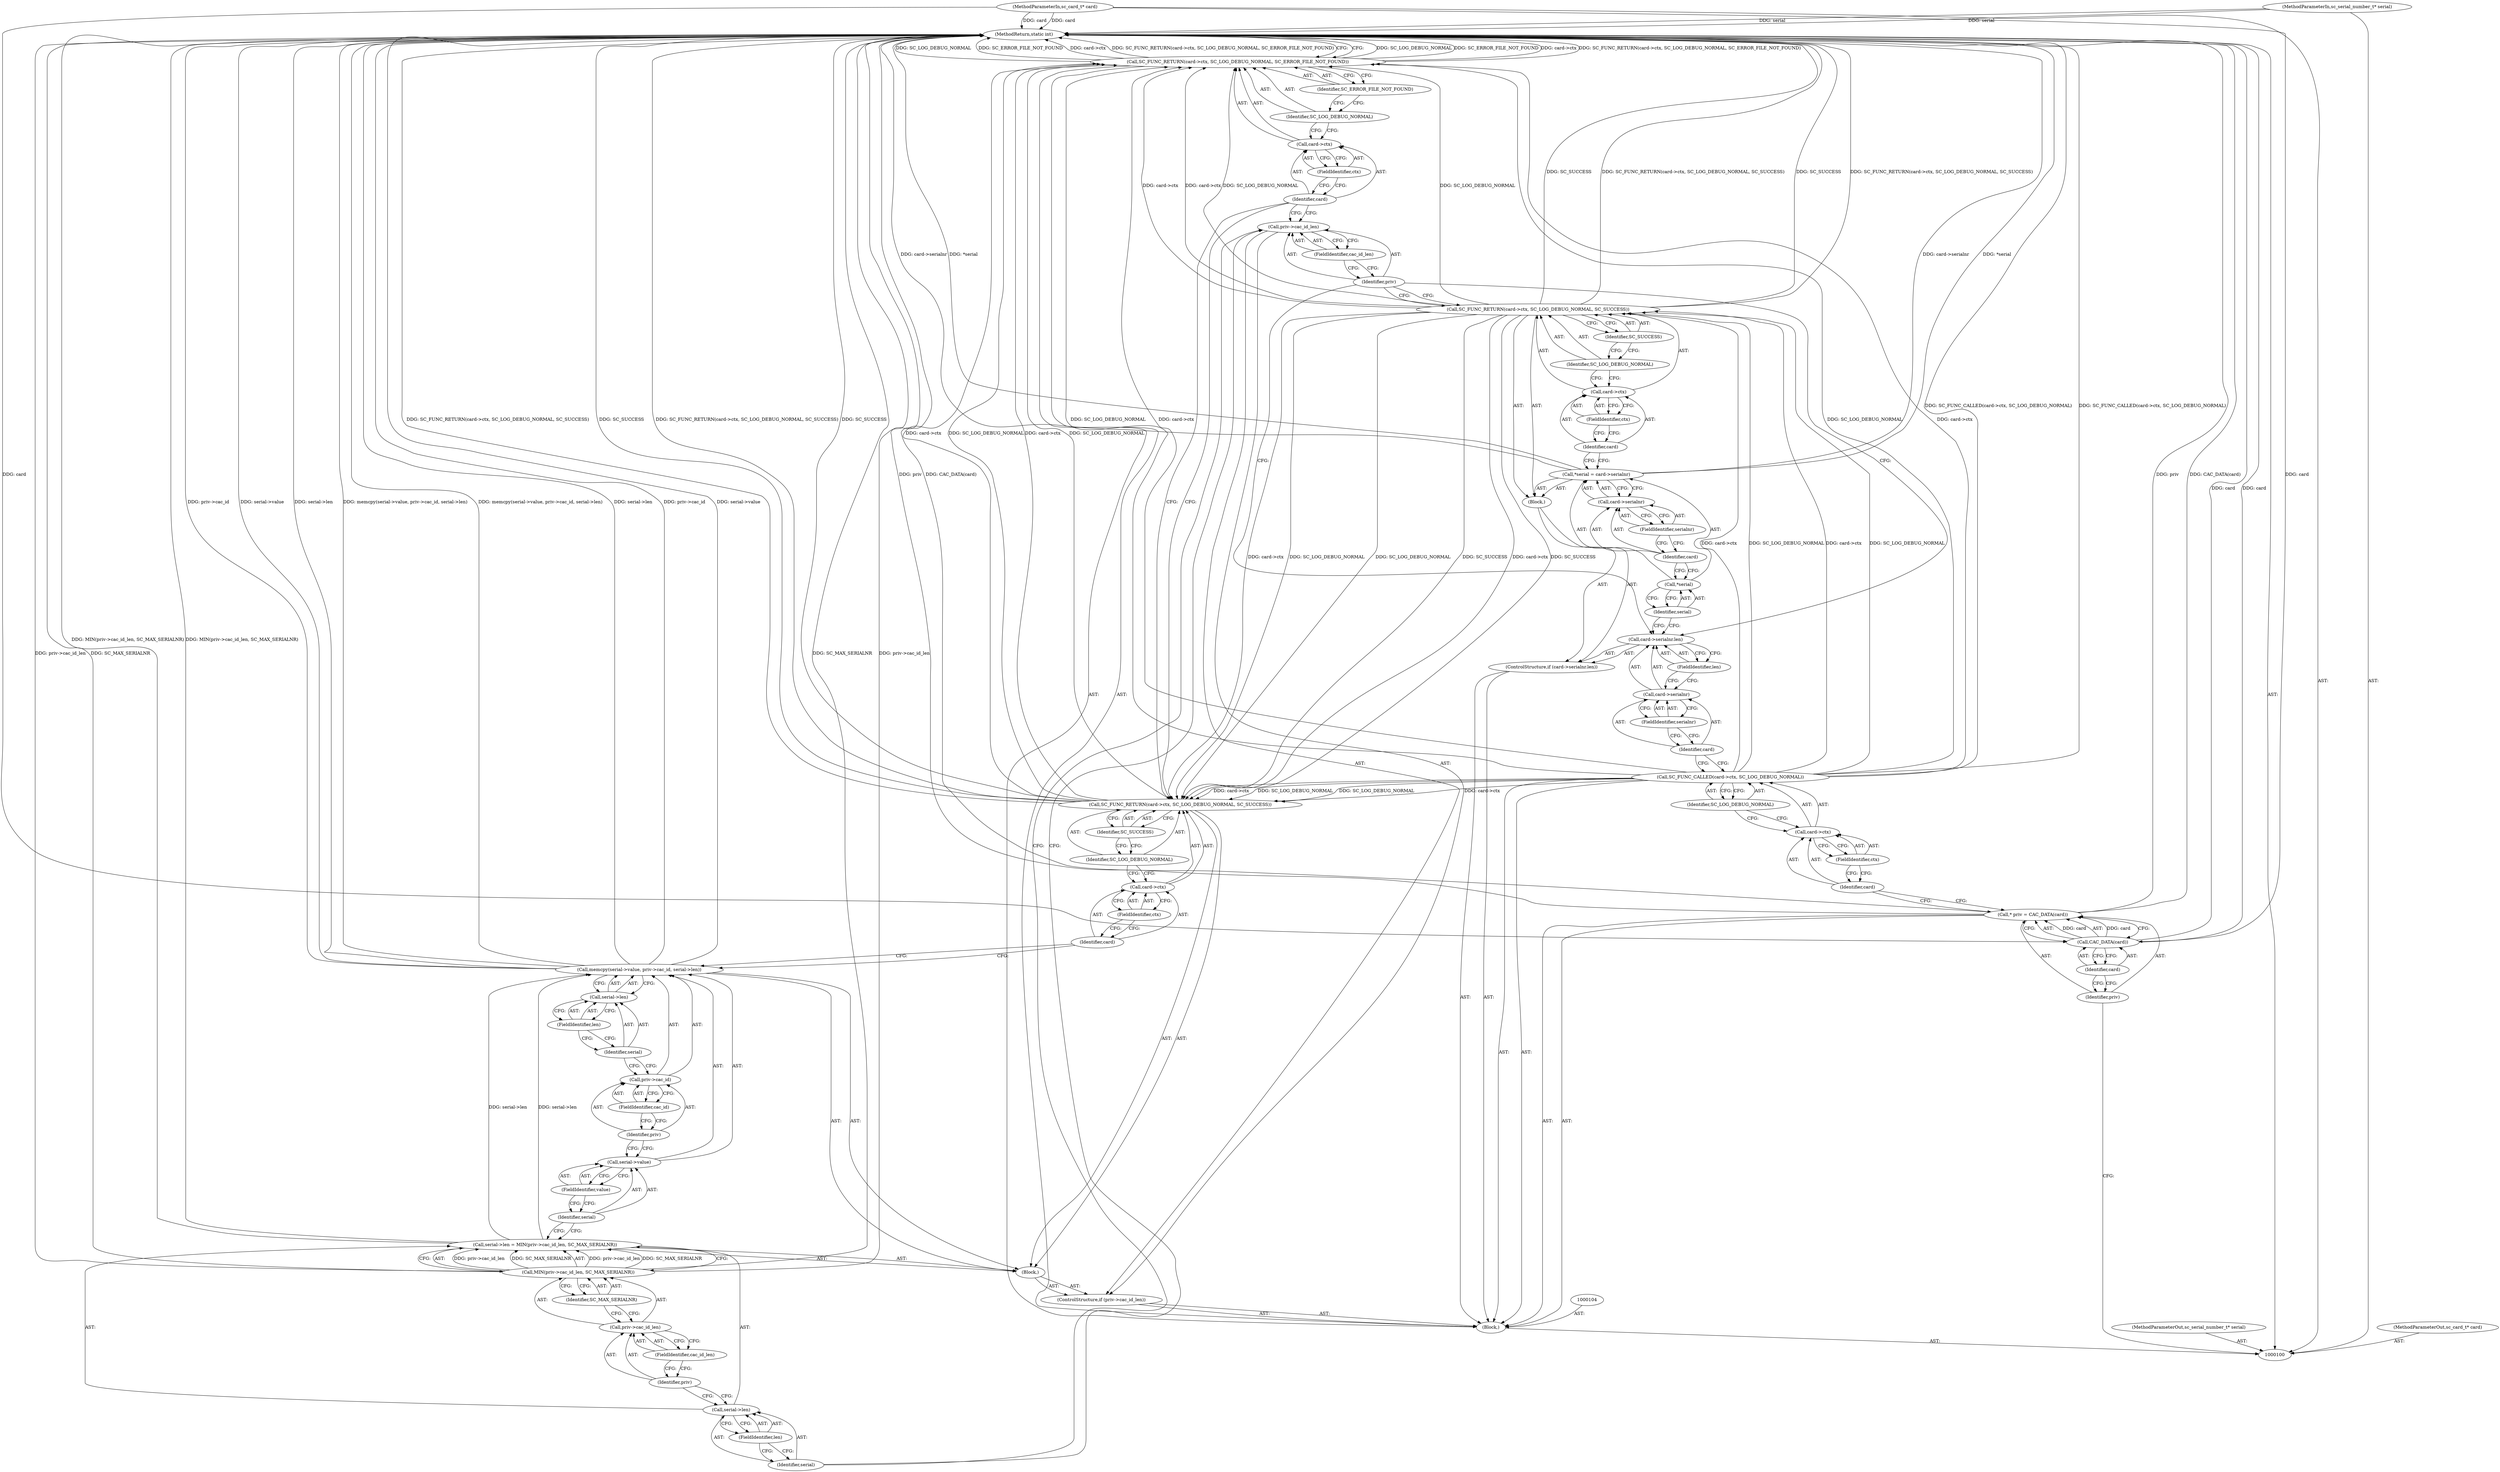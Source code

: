 digraph "0_OpenSC_360e95d45ac4123255a4c796db96337f332160ad#diff-d643a0fa169471dbf2912f4866dc49c5" {
"1000169" [label="(MethodReturn,static int)"];
"1000101" [label="(MethodParameterIn,sc_card_t* card)"];
"1000222" [label="(MethodParameterOut,sc_card_t* card)"];
"1000102" [label="(MethodParameterIn,sc_serial_number_t* serial)"];
"1000223" [label="(MethodParameterOut,sc_serial_number_t* serial)"];
"1000136" [label="(FieldIdentifier,cac_id_len)"];
"1000133" [label="(ControlStructure,if (priv->cac_id_len))"];
"1000137" [label="(Block,)"];
"1000134" [label="(Call,priv->cac_id_len)"];
"1000135" [label="(Identifier,priv)"];
"1000141" [label="(FieldIdentifier,len)"];
"1000142" [label="(Call,MIN(priv->cac_id_len, SC_MAX_SERIALNR))"];
"1000143" [label="(Call,priv->cac_id_len)"];
"1000144" [label="(Identifier,priv)"];
"1000145" [label="(FieldIdentifier,cac_id_len)"];
"1000138" [label="(Call,serial->len = MIN(priv->cac_id_len, SC_MAX_SERIALNR))"];
"1000139" [label="(Call,serial->len)"];
"1000140" [label="(Identifier,serial)"];
"1000146" [label="(Identifier,SC_MAX_SERIALNR)"];
"1000150" [label="(FieldIdentifier,value)"];
"1000147" [label="(Call,memcpy(serial->value, priv->cac_id, serial->len))"];
"1000151" [label="(Call,priv->cac_id)"];
"1000152" [label="(Identifier,priv)"];
"1000153" [label="(FieldIdentifier,cac_id)"];
"1000154" [label="(Call,serial->len)"];
"1000155" [label="(Identifier,serial)"];
"1000156" [label="(FieldIdentifier,len)"];
"1000148" [label="(Call,serial->value)"];
"1000149" [label="(Identifier,serial)"];
"1000158" [label="(Call,card->ctx)"];
"1000159" [label="(Identifier,card)"];
"1000160" [label="(FieldIdentifier,ctx)"];
"1000161" [label="(Identifier,SC_LOG_DEBUG_NORMAL)"];
"1000157" [label="(Call,SC_FUNC_RETURN(card->ctx, SC_LOG_DEBUG_NORMAL, SC_SUCCESS))"];
"1000162" [label="(Identifier,SC_SUCCESS)"];
"1000164" [label="(Call,card->ctx)"];
"1000165" [label="(Identifier,card)"];
"1000163" [label="(Call,SC_FUNC_RETURN(card->ctx, SC_LOG_DEBUG_NORMAL, SC_ERROR_FILE_NOT_FOUND))"];
"1000166" [label="(FieldIdentifier,ctx)"];
"1000167" [label="(Identifier,SC_LOG_DEBUG_NORMAL)"];
"1000168" [label="(Identifier,SC_ERROR_FILE_NOT_FOUND)"];
"1000103" [label="(Block,)"];
"1000105" [label="(Call,* priv = CAC_DATA(card))"];
"1000106" [label="(Identifier,priv)"];
"1000107" [label="(Call,CAC_DATA(card))"];
"1000108" [label="(Identifier,card)"];
"1000109" [label="(Call,SC_FUNC_CALLED(card->ctx, SC_LOG_DEBUG_NORMAL))"];
"1000110" [label="(Call,card->ctx)"];
"1000111" [label="(Identifier,card)"];
"1000112" [label="(FieldIdentifier,ctx)"];
"1000113" [label="(Identifier,SC_LOG_DEBUG_NORMAL)"];
"1000115" [label="(Call,card->serialnr.len)"];
"1000116" [label="(Call,card->serialnr)"];
"1000117" [label="(Identifier,card)"];
"1000118" [label="(FieldIdentifier,serialnr)"];
"1000119" [label="(FieldIdentifier,len)"];
"1000120" [label="(Block,)"];
"1000114" [label="(ControlStructure,if (card->serialnr.len))"];
"1000121" [label="(Call,*serial = card->serialnr)"];
"1000122" [label="(Call,*serial)"];
"1000123" [label="(Identifier,serial)"];
"1000124" [label="(Call,card->serialnr)"];
"1000125" [label="(Identifier,card)"];
"1000126" [label="(FieldIdentifier,serialnr)"];
"1000127" [label="(Call,SC_FUNC_RETURN(card->ctx, SC_LOG_DEBUG_NORMAL, SC_SUCCESS))"];
"1000128" [label="(Call,card->ctx)"];
"1000129" [label="(Identifier,card)"];
"1000130" [label="(FieldIdentifier,ctx)"];
"1000131" [label="(Identifier,SC_LOG_DEBUG_NORMAL)"];
"1000132" [label="(Identifier,SC_SUCCESS)"];
"1000169" -> "1000100"  [label="AST: "];
"1000169" -> "1000163"  [label="CFG: "];
"1000138" -> "1000169"  [label="DDG: MIN(priv->cac_id_len, SC_MAX_SERIALNR)"];
"1000107" -> "1000169"  [label="DDG: card"];
"1000157" -> "1000169"  [label="DDG: SC_FUNC_RETURN(card->ctx, SC_LOG_DEBUG_NORMAL, SC_SUCCESS)"];
"1000157" -> "1000169"  [label="DDG: SC_SUCCESS"];
"1000127" -> "1000169"  [label="DDG: SC_SUCCESS"];
"1000127" -> "1000169"  [label="DDG: SC_FUNC_RETURN(card->ctx, SC_LOG_DEBUG_NORMAL, SC_SUCCESS)"];
"1000163" -> "1000169"  [label="DDG: SC_LOG_DEBUG_NORMAL"];
"1000163" -> "1000169"  [label="DDG: SC_ERROR_FILE_NOT_FOUND"];
"1000163" -> "1000169"  [label="DDG: card->ctx"];
"1000163" -> "1000169"  [label="DDG: SC_FUNC_RETURN(card->ctx, SC_LOG_DEBUG_NORMAL, SC_ERROR_FILE_NOT_FOUND)"];
"1000147" -> "1000169"  [label="DDG: serial->value"];
"1000147" -> "1000169"  [label="DDG: serial->len"];
"1000147" -> "1000169"  [label="DDG: memcpy(serial->value, priv->cac_id, serial->len)"];
"1000147" -> "1000169"  [label="DDG: priv->cac_id"];
"1000102" -> "1000169"  [label="DDG: serial"];
"1000101" -> "1000169"  [label="DDG: card"];
"1000121" -> "1000169"  [label="DDG: card->serialnr"];
"1000121" -> "1000169"  [label="DDG: *serial"];
"1000105" -> "1000169"  [label="DDG: CAC_DATA(card)"];
"1000105" -> "1000169"  [label="DDG: priv"];
"1000142" -> "1000169"  [label="DDG: priv->cac_id_len"];
"1000142" -> "1000169"  [label="DDG: SC_MAX_SERIALNR"];
"1000109" -> "1000169"  [label="DDG: SC_FUNC_CALLED(card->ctx, SC_LOG_DEBUG_NORMAL)"];
"1000101" -> "1000100"  [label="AST: "];
"1000101" -> "1000169"  [label="DDG: card"];
"1000101" -> "1000107"  [label="DDG: card"];
"1000222" -> "1000100"  [label="AST: "];
"1000102" -> "1000100"  [label="AST: "];
"1000102" -> "1000169"  [label="DDG: serial"];
"1000223" -> "1000100"  [label="AST: "];
"1000136" -> "1000134"  [label="AST: "];
"1000136" -> "1000135"  [label="CFG: "];
"1000134" -> "1000136"  [label="CFG: "];
"1000133" -> "1000103"  [label="AST: "];
"1000134" -> "1000133"  [label="AST: "];
"1000137" -> "1000133"  [label="AST: "];
"1000137" -> "1000133"  [label="AST: "];
"1000138" -> "1000137"  [label="AST: "];
"1000147" -> "1000137"  [label="AST: "];
"1000157" -> "1000137"  [label="AST: "];
"1000134" -> "1000133"  [label="AST: "];
"1000134" -> "1000136"  [label="CFG: "];
"1000135" -> "1000134"  [label="AST: "];
"1000136" -> "1000134"  [label="AST: "];
"1000140" -> "1000134"  [label="CFG: "];
"1000165" -> "1000134"  [label="CFG: "];
"1000135" -> "1000134"  [label="AST: "];
"1000135" -> "1000127"  [label="CFG: "];
"1000135" -> "1000115"  [label="CFG: "];
"1000136" -> "1000135"  [label="CFG: "];
"1000141" -> "1000139"  [label="AST: "];
"1000141" -> "1000140"  [label="CFG: "];
"1000139" -> "1000141"  [label="CFG: "];
"1000142" -> "1000138"  [label="AST: "];
"1000142" -> "1000146"  [label="CFG: "];
"1000143" -> "1000142"  [label="AST: "];
"1000146" -> "1000142"  [label="AST: "];
"1000138" -> "1000142"  [label="CFG: "];
"1000142" -> "1000169"  [label="DDG: priv->cac_id_len"];
"1000142" -> "1000169"  [label="DDG: SC_MAX_SERIALNR"];
"1000142" -> "1000138"  [label="DDG: priv->cac_id_len"];
"1000142" -> "1000138"  [label="DDG: SC_MAX_SERIALNR"];
"1000143" -> "1000142"  [label="AST: "];
"1000143" -> "1000145"  [label="CFG: "];
"1000144" -> "1000143"  [label="AST: "];
"1000145" -> "1000143"  [label="AST: "];
"1000146" -> "1000143"  [label="CFG: "];
"1000144" -> "1000143"  [label="AST: "];
"1000144" -> "1000139"  [label="CFG: "];
"1000145" -> "1000144"  [label="CFG: "];
"1000145" -> "1000143"  [label="AST: "];
"1000145" -> "1000144"  [label="CFG: "];
"1000143" -> "1000145"  [label="CFG: "];
"1000138" -> "1000137"  [label="AST: "];
"1000138" -> "1000142"  [label="CFG: "];
"1000139" -> "1000138"  [label="AST: "];
"1000142" -> "1000138"  [label="AST: "];
"1000149" -> "1000138"  [label="CFG: "];
"1000138" -> "1000169"  [label="DDG: MIN(priv->cac_id_len, SC_MAX_SERIALNR)"];
"1000142" -> "1000138"  [label="DDG: priv->cac_id_len"];
"1000142" -> "1000138"  [label="DDG: SC_MAX_SERIALNR"];
"1000138" -> "1000147"  [label="DDG: serial->len"];
"1000139" -> "1000138"  [label="AST: "];
"1000139" -> "1000141"  [label="CFG: "];
"1000140" -> "1000139"  [label="AST: "];
"1000141" -> "1000139"  [label="AST: "];
"1000144" -> "1000139"  [label="CFG: "];
"1000140" -> "1000139"  [label="AST: "];
"1000140" -> "1000134"  [label="CFG: "];
"1000141" -> "1000140"  [label="CFG: "];
"1000146" -> "1000142"  [label="AST: "];
"1000146" -> "1000143"  [label="CFG: "];
"1000142" -> "1000146"  [label="CFG: "];
"1000150" -> "1000148"  [label="AST: "];
"1000150" -> "1000149"  [label="CFG: "];
"1000148" -> "1000150"  [label="CFG: "];
"1000147" -> "1000137"  [label="AST: "];
"1000147" -> "1000154"  [label="CFG: "];
"1000148" -> "1000147"  [label="AST: "];
"1000151" -> "1000147"  [label="AST: "];
"1000154" -> "1000147"  [label="AST: "];
"1000159" -> "1000147"  [label="CFG: "];
"1000147" -> "1000169"  [label="DDG: serial->value"];
"1000147" -> "1000169"  [label="DDG: serial->len"];
"1000147" -> "1000169"  [label="DDG: memcpy(serial->value, priv->cac_id, serial->len)"];
"1000147" -> "1000169"  [label="DDG: priv->cac_id"];
"1000138" -> "1000147"  [label="DDG: serial->len"];
"1000151" -> "1000147"  [label="AST: "];
"1000151" -> "1000153"  [label="CFG: "];
"1000152" -> "1000151"  [label="AST: "];
"1000153" -> "1000151"  [label="AST: "];
"1000155" -> "1000151"  [label="CFG: "];
"1000152" -> "1000151"  [label="AST: "];
"1000152" -> "1000148"  [label="CFG: "];
"1000153" -> "1000152"  [label="CFG: "];
"1000153" -> "1000151"  [label="AST: "];
"1000153" -> "1000152"  [label="CFG: "];
"1000151" -> "1000153"  [label="CFG: "];
"1000154" -> "1000147"  [label="AST: "];
"1000154" -> "1000156"  [label="CFG: "];
"1000155" -> "1000154"  [label="AST: "];
"1000156" -> "1000154"  [label="AST: "];
"1000147" -> "1000154"  [label="CFG: "];
"1000155" -> "1000154"  [label="AST: "];
"1000155" -> "1000151"  [label="CFG: "];
"1000156" -> "1000155"  [label="CFG: "];
"1000156" -> "1000154"  [label="AST: "];
"1000156" -> "1000155"  [label="CFG: "];
"1000154" -> "1000156"  [label="CFG: "];
"1000148" -> "1000147"  [label="AST: "];
"1000148" -> "1000150"  [label="CFG: "];
"1000149" -> "1000148"  [label="AST: "];
"1000150" -> "1000148"  [label="AST: "];
"1000152" -> "1000148"  [label="CFG: "];
"1000149" -> "1000148"  [label="AST: "];
"1000149" -> "1000138"  [label="CFG: "];
"1000150" -> "1000149"  [label="CFG: "];
"1000158" -> "1000157"  [label="AST: "];
"1000158" -> "1000160"  [label="CFG: "];
"1000159" -> "1000158"  [label="AST: "];
"1000160" -> "1000158"  [label="AST: "];
"1000161" -> "1000158"  [label="CFG: "];
"1000159" -> "1000158"  [label="AST: "];
"1000159" -> "1000147"  [label="CFG: "];
"1000160" -> "1000159"  [label="CFG: "];
"1000160" -> "1000158"  [label="AST: "];
"1000160" -> "1000159"  [label="CFG: "];
"1000158" -> "1000160"  [label="CFG: "];
"1000161" -> "1000157"  [label="AST: "];
"1000161" -> "1000158"  [label="CFG: "];
"1000162" -> "1000161"  [label="CFG: "];
"1000157" -> "1000137"  [label="AST: "];
"1000157" -> "1000162"  [label="CFG: "];
"1000158" -> "1000157"  [label="AST: "];
"1000161" -> "1000157"  [label="AST: "];
"1000162" -> "1000157"  [label="AST: "];
"1000165" -> "1000157"  [label="CFG: "];
"1000157" -> "1000169"  [label="DDG: SC_FUNC_RETURN(card->ctx, SC_LOG_DEBUG_NORMAL, SC_SUCCESS)"];
"1000157" -> "1000169"  [label="DDG: SC_SUCCESS"];
"1000109" -> "1000157"  [label="DDG: card->ctx"];
"1000109" -> "1000157"  [label="DDG: SC_LOG_DEBUG_NORMAL"];
"1000127" -> "1000157"  [label="DDG: card->ctx"];
"1000127" -> "1000157"  [label="DDG: SC_LOG_DEBUG_NORMAL"];
"1000127" -> "1000157"  [label="DDG: SC_SUCCESS"];
"1000157" -> "1000163"  [label="DDG: card->ctx"];
"1000157" -> "1000163"  [label="DDG: SC_LOG_DEBUG_NORMAL"];
"1000162" -> "1000157"  [label="AST: "];
"1000162" -> "1000161"  [label="CFG: "];
"1000157" -> "1000162"  [label="CFG: "];
"1000164" -> "1000163"  [label="AST: "];
"1000164" -> "1000166"  [label="CFG: "];
"1000165" -> "1000164"  [label="AST: "];
"1000166" -> "1000164"  [label="AST: "];
"1000167" -> "1000164"  [label="CFG: "];
"1000165" -> "1000164"  [label="AST: "];
"1000165" -> "1000157"  [label="CFG: "];
"1000165" -> "1000134"  [label="CFG: "];
"1000166" -> "1000165"  [label="CFG: "];
"1000163" -> "1000103"  [label="AST: "];
"1000163" -> "1000168"  [label="CFG: "];
"1000164" -> "1000163"  [label="AST: "];
"1000167" -> "1000163"  [label="AST: "];
"1000168" -> "1000163"  [label="AST: "];
"1000169" -> "1000163"  [label="CFG: "];
"1000163" -> "1000169"  [label="DDG: SC_LOG_DEBUG_NORMAL"];
"1000163" -> "1000169"  [label="DDG: SC_ERROR_FILE_NOT_FOUND"];
"1000163" -> "1000169"  [label="DDG: card->ctx"];
"1000163" -> "1000169"  [label="DDG: SC_FUNC_RETURN(card->ctx, SC_LOG_DEBUG_NORMAL, SC_ERROR_FILE_NOT_FOUND)"];
"1000157" -> "1000163"  [label="DDG: card->ctx"];
"1000157" -> "1000163"  [label="DDG: SC_LOG_DEBUG_NORMAL"];
"1000109" -> "1000163"  [label="DDG: card->ctx"];
"1000109" -> "1000163"  [label="DDG: SC_LOG_DEBUG_NORMAL"];
"1000127" -> "1000163"  [label="DDG: card->ctx"];
"1000127" -> "1000163"  [label="DDG: SC_LOG_DEBUG_NORMAL"];
"1000166" -> "1000164"  [label="AST: "];
"1000166" -> "1000165"  [label="CFG: "];
"1000164" -> "1000166"  [label="CFG: "];
"1000167" -> "1000163"  [label="AST: "];
"1000167" -> "1000164"  [label="CFG: "];
"1000168" -> "1000167"  [label="CFG: "];
"1000168" -> "1000163"  [label="AST: "];
"1000168" -> "1000167"  [label="CFG: "];
"1000163" -> "1000168"  [label="CFG: "];
"1000103" -> "1000100"  [label="AST: "];
"1000104" -> "1000103"  [label="AST: "];
"1000105" -> "1000103"  [label="AST: "];
"1000109" -> "1000103"  [label="AST: "];
"1000114" -> "1000103"  [label="AST: "];
"1000133" -> "1000103"  [label="AST: "];
"1000163" -> "1000103"  [label="AST: "];
"1000105" -> "1000103"  [label="AST: "];
"1000105" -> "1000107"  [label="CFG: "];
"1000106" -> "1000105"  [label="AST: "];
"1000107" -> "1000105"  [label="AST: "];
"1000111" -> "1000105"  [label="CFG: "];
"1000105" -> "1000169"  [label="DDG: CAC_DATA(card)"];
"1000105" -> "1000169"  [label="DDG: priv"];
"1000107" -> "1000105"  [label="DDG: card"];
"1000106" -> "1000105"  [label="AST: "];
"1000106" -> "1000100"  [label="CFG: "];
"1000108" -> "1000106"  [label="CFG: "];
"1000107" -> "1000105"  [label="AST: "];
"1000107" -> "1000108"  [label="CFG: "];
"1000108" -> "1000107"  [label="AST: "];
"1000105" -> "1000107"  [label="CFG: "];
"1000107" -> "1000169"  [label="DDG: card"];
"1000107" -> "1000105"  [label="DDG: card"];
"1000101" -> "1000107"  [label="DDG: card"];
"1000108" -> "1000107"  [label="AST: "];
"1000108" -> "1000106"  [label="CFG: "];
"1000107" -> "1000108"  [label="CFG: "];
"1000109" -> "1000103"  [label="AST: "];
"1000109" -> "1000113"  [label="CFG: "];
"1000110" -> "1000109"  [label="AST: "];
"1000113" -> "1000109"  [label="AST: "];
"1000117" -> "1000109"  [label="CFG: "];
"1000109" -> "1000169"  [label="DDG: SC_FUNC_CALLED(card->ctx, SC_LOG_DEBUG_NORMAL)"];
"1000109" -> "1000127"  [label="DDG: card->ctx"];
"1000109" -> "1000127"  [label="DDG: SC_LOG_DEBUG_NORMAL"];
"1000109" -> "1000157"  [label="DDG: card->ctx"];
"1000109" -> "1000157"  [label="DDG: SC_LOG_DEBUG_NORMAL"];
"1000109" -> "1000163"  [label="DDG: card->ctx"];
"1000109" -> "1000163"  [label="DDG: SC_LOG_DEBUG_NORMAL"];
"1000110" -> "1000109"  [label="AST: "];
"1000110" -> "1000112"  [label="CFG: "];
"1000111" -> "1000110"  [label="AST: "];
"1000112" -> "1000110"  [label="AST: "];
"1000113" -> "1000110"  [label="CFG: "];
"1000111" -> "1000110"  [label="AST: "];
"1000111" -> "1000105"  [label="CFG: "];
"1000112" -> "1000111"  [label="CFG: "];
"1000112" -> "1000110"  [label="AST: "];
"1000112" -> "1000111"  [label="CFG: "];
"1000110" -> "1000112"  [label="CFG: "];
"1000113" -> "1000109"  [label="AST: "];
"1000113" -> "1000110"  [label="CFG: "];
"1000109" -> "1000113"  [label="CFG: "];
"1000115" -> "1000114"  [label="AST: "];
"1000115" -> "1000119"  [label="CFG: "];
"1000116" -> "1000115"  [label="AST: "];
"1000119" -> "1000115"  [label="AST: "];
"1000123" -> "1000115"  [label="CFG: "];
"1000135" -> "1000115"  [label="CFG: "];
"1000116" -> "1000115"  [label="AST: "];
"1000116" -> "1000118"  [label="CFG: "];
"1000117" -> "1000116"  [label="AST: "];
"1000118" -> "1000116"  [label="AST: "];
"1000119" -> "1000116"  [label="CFG: "];
"1000117" -> "1000116"  [label="AST: "];
"1000117" -> "1000109"  [label="CFG: "];
"1000118" -> "1000117"  [label="CFG: "];
"1000118" -> "1000116"  [label="AST: "];
"1000118" -> "1000117"  [label="CFG: "];
"1000116" -> "1000118"  [label="CFG: "];
"1000119" -> "1000115"  [label="AST: "];
"1000119" -> "1000116"  [label="CFG: "];
"1000115" -> "1000119"  [label="CFG: "];
"1000120" -> "1000114"  [label="AST: "];
"1000121" -> "1000120"  [label="AST: "];
"1000127" -> "1000120"  [label="AST: "];
"1000114" -> "1000103"  [label="AST: "];
"1000115" -> "1000114"  [label="AST: "];
"1000120" -> "1000114"  [label="AST: "];
"1000121" -> "1000120"  [label="AST: "];
"1000121" -> "1000124"  [label="CFG: "];
"1000122" -> "1000121"  [label="AST: "];
"1000124" -> "1000121"  [label="AST: "];
"1000129" -> "1000121"  [label="CFG: "];
"1000121" -> "1000169"  [label="DDG: card->serialnr"];
"1000121" -> "1000169"  [label="DDG: *serial"];
"1000122" -> "1000121"  [label="AST: "];
"1000122" -> "1000123"  [label="CFG: "];
"1000123" -> "1000122"  [label="AST: "];
"1000125" -> "1000122"  [label="CFG: "];
"1000123" -> "1000122"  [label="AST: "];
"1000123" -> "1000115"  [label="CFG: "];
"1000122" -> "1000123"  [label="CFG: "];
"1000124" -> "1000121"  [label="AST: "];
"1000124" -> "1000126"  [label="CFG: "];
"1000125" -> "1000124"  [label="AST: "];
"1000126" -> "1000124"  [label="AST: "];
"1000121" -> "1000124"  [label="CFG: "];
"1000125" -> "1000124"  [label="AST: "];
"1000125" -> "1000122"  [label="CFG: "];
"1000126" -> "1000125"  [label="CFG: "];
"1000126" -> "1000124"  [label="AST: "];
"1000126" -> "1000125"  [label="CFG: "];
"1000124" -> "1000126"  [label="CFG: "];
"1000127" -> "1000120"  [label="AST: "];
"1000127" -> "1000132"  [label="CFG: "];
"1000128" -> "1000127"  [label="AST: "];
"1000131" -> "1000127"  [label="AST: "];
"1000132" -> "1000127"  [label="AST: "];
"1000135" -> "1000127"  [label="CFG: "];
"1000127" -> "1000169"  [label="DDG: SC_SUCCESS"];
"1000127" -> "1000169"  [label="DDG: SC_FUNC_RETURN(card->ctx, SC_LOG_DEBUG_NORMAL, SC_SUCCESS)"];
"1000109" -> "1000127"  [label="DDG: card->ctx"];
"1000109" -> "1000127"  [label="DDG: SC_LOG_DEBUG_NORMAL"];
"1000127" -> "1000157"  [label="DDG: card->ctx"];
"1000127" -> "1000157"  [label="DDG: SC_LOG_DEBUG_NORMAL"];
"1000127" -> "1000157"  [label="DDG: SC_SUCCESS"];
"1000127" -> "1000163"  [label="DDG: card->ctx"];
"1000127" -> "1000163"  [label="DDG: SC_LOG_DEBUG_NORMAL"];
"1000128" -> "1000127"  [label="AST: "];
"1000128" -> "1000130"  [label="CFG: "];
"1000129" -> "1000128"  [label="AST: "];
"1000130" -> "1000128"  [label="AST: "];
"1000131" -> "1000128"  [label="CFG: "];
"1000129" -> "1000128"  [label="AST: "];
"1000129" -> "1000121"  [label="CFG: "];
"1000130" -> "1000129"  [label="CFG: "];
"1000130" -> "1000128"  [label="AST: "];
"1000130" -> "1000129"  [label="CFG: "];
"1000128" -> "1000130"  [label="CFG: "];
"1000131" -> "1000127"  [label="AST: "];
"1000131" -> "1000128"  [label="CFG: "];
"1000132" -> "1000131"  [label="CFG: "];
"1000132" -> "1000127"  [label="AST: "];
"1000132" -> "1000131"  [label="CFG: "];
"1000127" -> "1000132"  [label="CFG: "];
}
